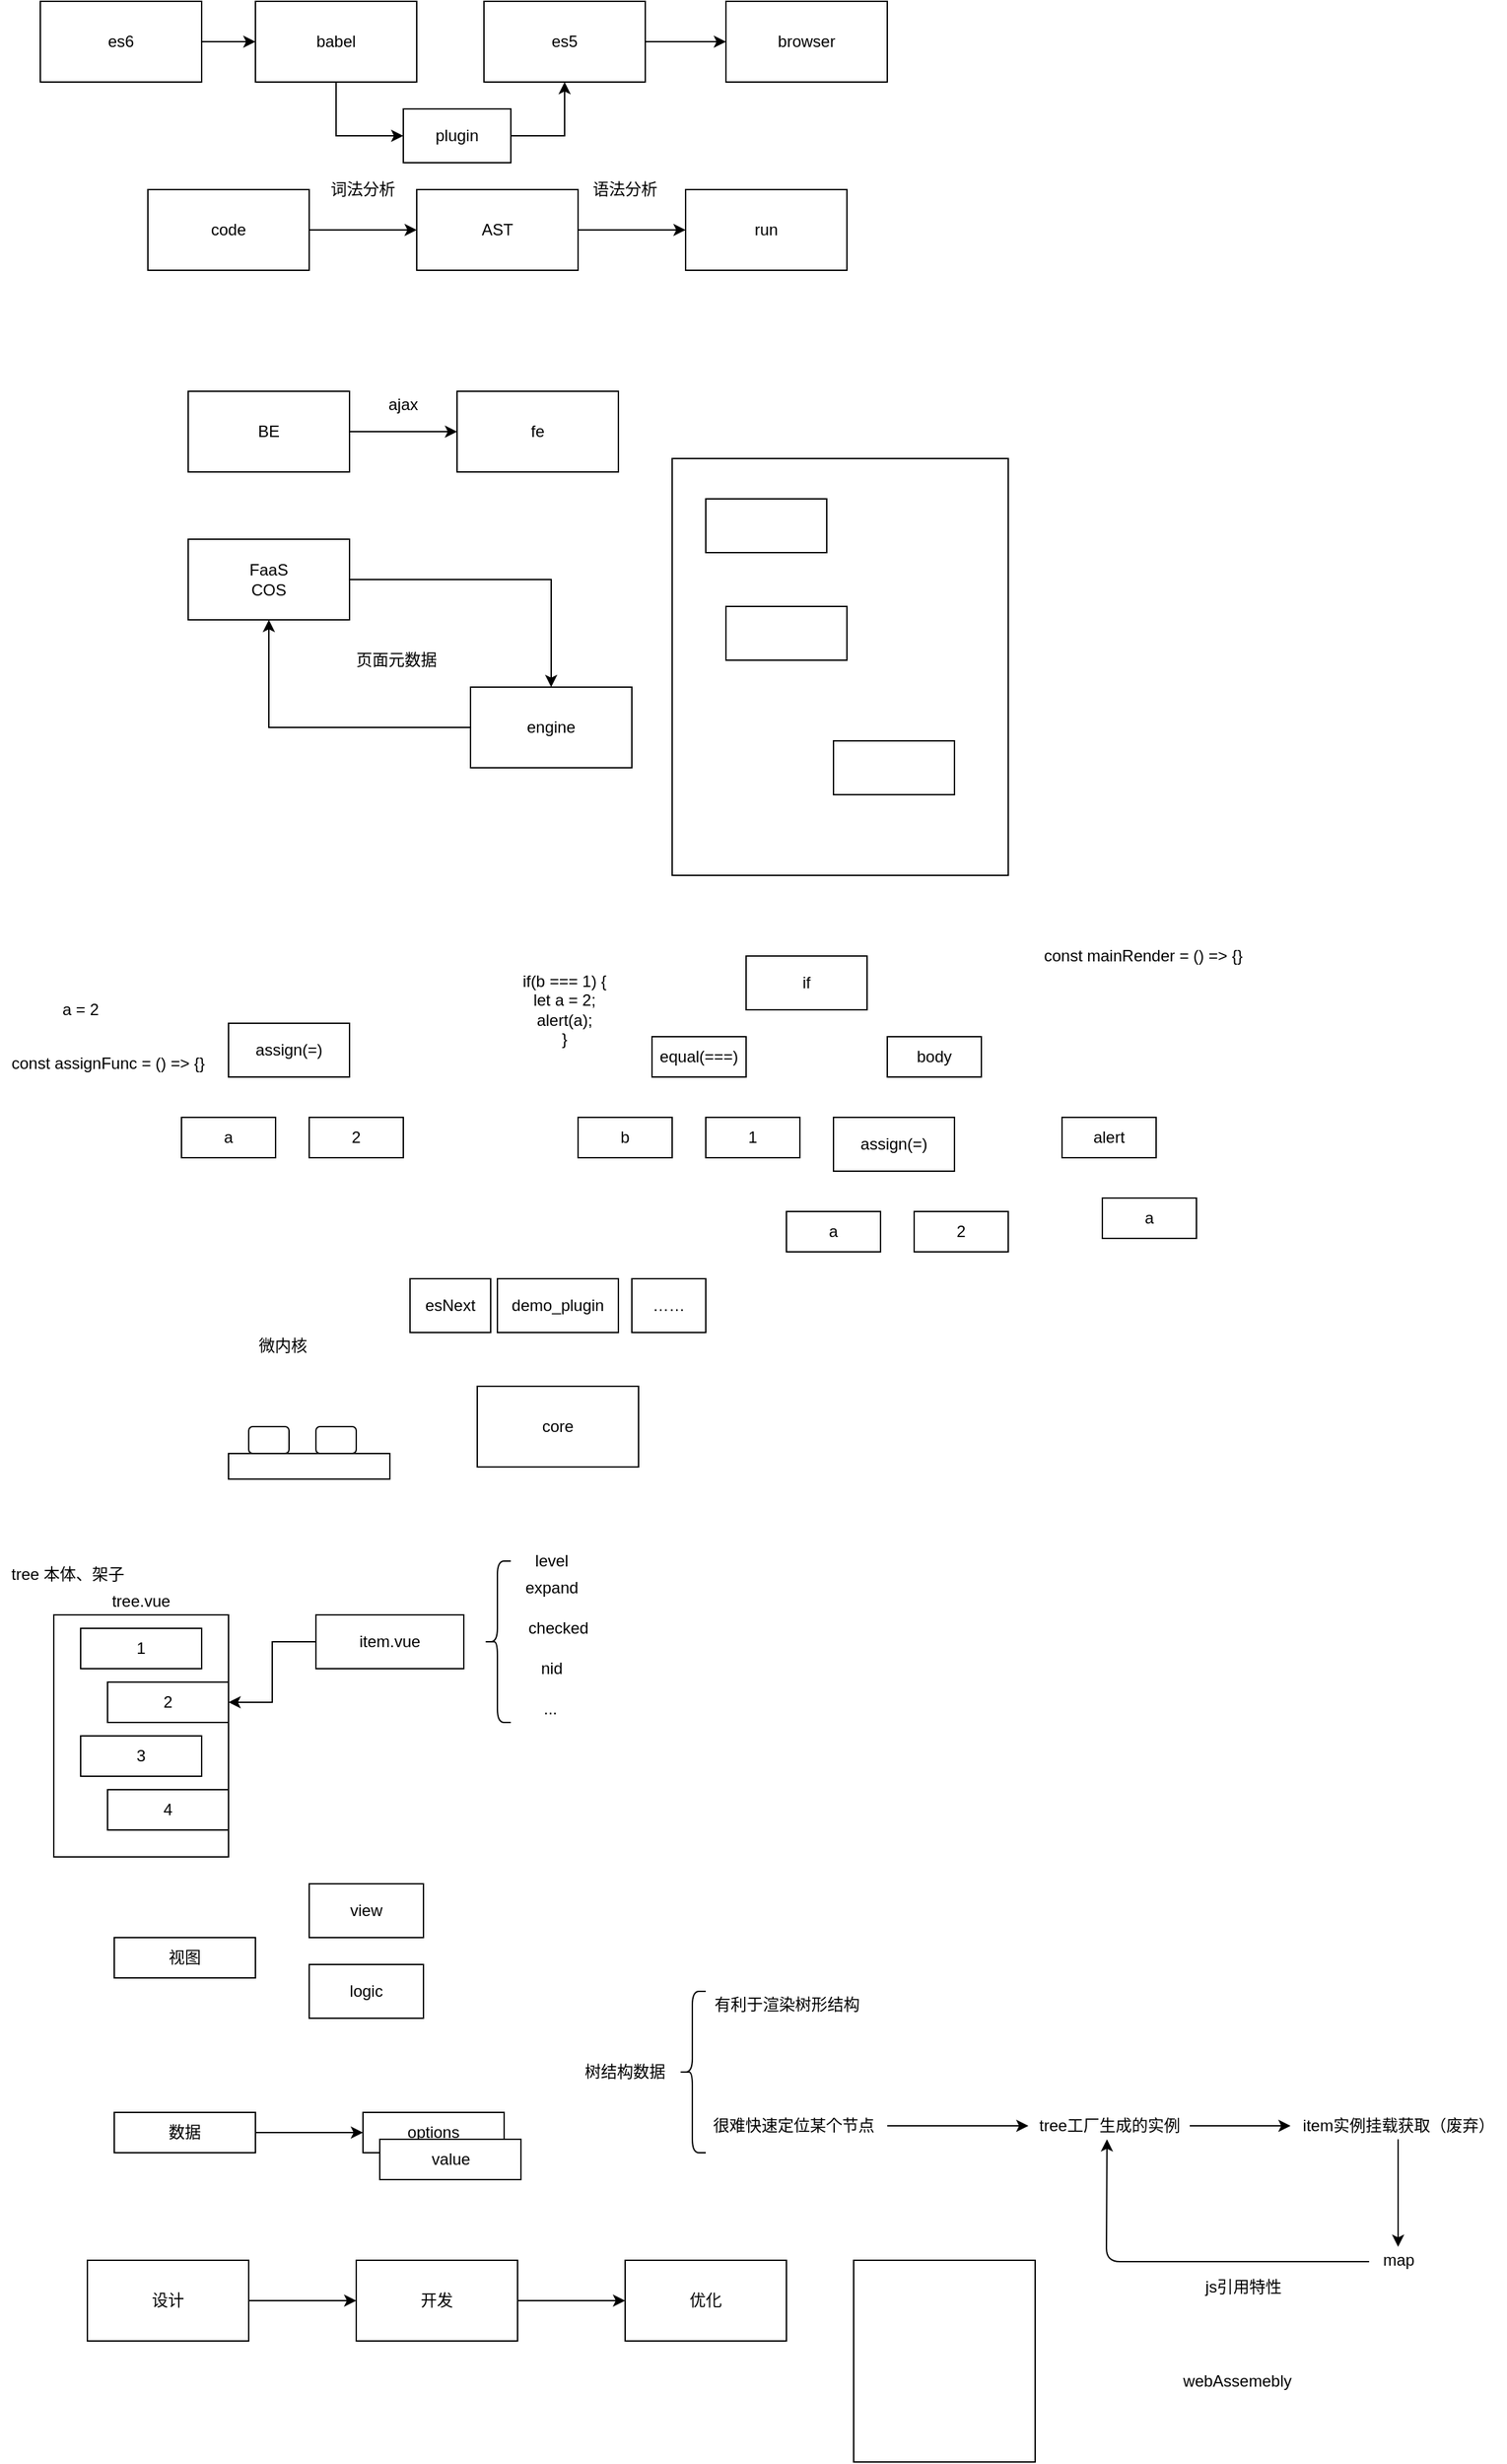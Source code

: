 <mxfile version="14.9.0" type="device"><diagram id="b8Hf1S34I0GWXMrO3z1v" name="Page-1"><mxGraphModel dx="1125" dy="507" grid="1" gridSize="10" guides="1" tooltips="1" connect="1" arrows="1" fold="1" page="1" pageScale="1" pageWidth="827" pageHeight="1169" math="0" shadow="0"><root><mxCell id="0"/><mxCell id="1" parent="0"/><mxCell id="96xepWzQ4lUao4bw-Jzc-5" value="" style="edgeStyle=orthogonalEdgeStyle;rounded=0;orthogonalLoop=1;jettySize=auto;html=1;entryX=0;entryY=0.5;entryDx=0;entryDy=0;" edge="1" parent="1" source="96xepWzQ4lUao4bw-Jzc-1" target="96xepWzQ4lUao4bw-Jzc-51"><mxGeometry relative="1" as="geometry"/></mxCell><mxCell id="96xepWzQ4lUao4bw-Jzc-1" value="babel" style="rounded=0;whiteSpace=wrap;html=1;" vertex="1" parent="1"><mxGeometry x="210" y="60" width="120" height="60" as="geometry"/></mxCell><mxCell id="96xepWzQ4lUao4bw-Jzc-3" value="" style="edgeStyle=orthogonalEdgeStyle;rounded=0;orthogonalLoop=1;jettySize=auto;html=1;" edge="1" parent="1" source="96xepWzQ4lUao4bw-Jzc-2" target="96xepWzQ4lUao4bw-Jzc-1"><mxGeometry relative="1" as="geometry"/></mxCell><mxCell id="96xepWzQ4lUao4bw-Jzc-2" value="es6" style="rounded=0;whiteSpace=wrap;html=1;" vertex="1" parent="1"><mxGeometry x="50" y="60" width="120" height="60" as="geometry"/></mxCell><mxCell id="96xepWzQ4lUao4bw-Jzc-7" value="" style="edgeStyle=orthogonalEdgeStyle;rounded=0;orthogonalLoop=1;jettySize=auto;html=1;" edge="1" parent="1" source="96xepWzQ4lUao4bw-Jzc-4" target="96xepWzQ4lUao4bw-Jzc-6"><mxGeometry relative="1" as="geometry"/></mxCell><mxCell id="96xepWzQ4lUao4bw-Jzc-4" value="es5" style="rounded=0;whiteSpace=wrap;html=1;" vertex="1" parent="1"><mxGeometry x="380" y="60" width="120" height="60" as="geometry"/></mxCell><mxCell id="96xepWzQ4lUao4bw-Jzc-6" value="browser" style="rounded=0;whiteSpace=wrap;html=1;" vertex="1" parent="1"><mxGeometry x="560" y="60" width="120" height="60" as="geometry"/></mxCell><mxCell id="96xepWzQ4lUao4bw-Jzc-11" value="" style="edgeStyle=orthogonalEdgeStyle;rounded=0;orthogonalLoop=1;jettySize=auto;html=1;" edge="1" parent="1" source="96xepWzQ4lUao4bw-Jzc-9" target="96xepWzQ4lUao4bw-Jzc-10"><mxGeometry relative="1" as="geometry"/></mxCell><mxCell id="96xepWzQ4lUao4bw-Jzc-9" value="code" style="rounded=0;whiteSpace=wrap;html=1;" vertex="1" parent="1"><mxGeometry x="130" y="200" width="120" height="60" as="geometry"/></mxCell><mxCell id="96xepWzQ4lUao4bw-Jzc-14" value="" style="edgeStyle=orthogonalEdgeStyle;rounded=0;orthogonalLoop=1;jettySize=auto;html=1;" edge="1" parent="1" source="96xepWzQ4lUao4bw-Jzc-10" target="96xepWzQ4lUao4bw-Jzc-13"><mxGeometry relative="1" as="geometry"/></mxCell><mxCell id="96xepWzQ4lUao4bw-Jzc-10" value="AST" style="rounded=0;whiteSpace=wrap;html=1;" vertex="1" parent="1"><mxGeometry x="330" y="200" width="120" height="60" as="geometry"/></mxCell><mxCell id="96xepWzQ4lUao4bw-Jzc-12" value="词法分析" style="text;html=1;strokeColor=none;fillColor=none;align=center;verticalAlign=middle;whiteSpace=wrap;rounded=0;" vertex="1" parent="1"><mxGeometry x="255" y="190" width="70" height="20" as="geometry"/></mxCell><mxCell id="96xepWzQ4lUao4bw-Jzc-13" value="run" style="whiteSpace=wrap;html=1;rounded=0;" vertex="1" parent="1"><mxGeometry x="530" y="200" width="120" height="60" as="geometry"/></mxCell><mxCell id="96xepWzQ4lUao4bw-Jzc-15" value="语法分析" style="text;html=1;strokeColor=none;fillColor=none;align=center;verticalAlign=middle;whiteSpace=wrap;rounded=0;" vertex="1" parent="1"><mxGeometry x="450" y="190" width="70" height="20" as="geometry"/></mxCell><mxCell id="96xepWzQ4lUao4bw-Jzc-18" value="" style="edgeStyle=orthogonalEdgeStyle;rounded=0;orthogonalLoop=1;jettySize=auto;html=1;" edge="1" parent="1" source="96xepWzQ4lUao4bw-Jzc-16" target="96xepWzQ4lUao4bw-Jzc-17"><mxGeometry relative="1" as="geometry"/></mxCell><mxCell id="96xepWzQ4lUao4bw-Jzc-16" value="BE" style="rounded=0;whiteSpace=wrap;html=1;" vertex="1" parent="1"><mxGeometry x="160" y="350" width="120" height="60" as="geometry"/></mxCell><mxCell id="96xepWzQ4lUao4bw-Jzc-17" value="fe" style="rounded=0;whiteSpace=wrap;html=1;" vertex="1" parent="1"><mxGeometry x="360" y="350" width="120" height="60" as="geometry"/></mxCell><mxCell id="96xepWzQ4lUao4bw-Jzc-19" value="ajax" style="text;html=1;strokeColor=none;fillColor=none;align=center;verticalAlign=middle;whiteSpace=wrap;rounded=0;" vertex="1" parent="1"><mxGeometry x="300" y="350" width="40" height="20" as="geometry"/></mxCell><mxCell id="96xepWzQ4lUao4bw-Jzc-24" value="" style="edgeStyle=orthogonalEdgeStyle;rounded=0;orthogonalLoop=1;jettySize=auto;html=1;entryX=0.5;entryY=1;entryDx=0;entryDy=0;" edge="1" parent="1" source="96xepWzQ4lUao4bw-Jzc-20" target="96xepWzQ4lUao4bw-Jzc-21"><mxGeometry relative="1" as="geometry"><mxPoint x="220" y="530" as="targetPoint"/></mxGeometry></mxCell><mxCell id="96xepWzQ4lUao4bw-Jzc-20" value="engine" style="rounded=0;whiteSpace=wrap;html=1;" vertex="1" parent="1"><mxGeometry x="370" y="570" width="120" height="60" as="geometry"/></mxCell><mxCell id="96xepWzQ4lUao4bw-Jzc-22" value="" style="edgeStyle=orthogonalEdgeStyle;rounded=0;orthogonalLoop=1;jettySize=auto;html=1;" edge="1" parent="1" source="96xepWzQ4lUao4bw-Jzc-21" target="96xepWzQ4lUao4bw-Jzc-20"><mxGeometry relative="1" as="geometry"/></mxCell><mxCell id="96xepWzQ4lUao4bw-Jzc-21" value="FaaS&lt;br&gt;COS" style="rounded=0;whiteSpace=wrap;html=1;" vertex="1" parent="1"><mxGeometry x="160" y="460" width="120" height="60" as="geometry"/></mxCell><mxCell id="96xepWzQ4lUao4bw-Jzc-25" value="" style="rounded=0;whiteSpace=wrap;html=1;" vertex="1" parent="1"><mxGeometry x="520" y="400" width="250" height="310" as="geometry"/></mxCell><mxCell id="96xepWzQ4lUao4bw-Jzc-26" value="" style="rounded=0;whiteSpace=wrap;html=1;" vertex="1" parent="1"><mxGeometry x="545" y="430" width="90" height="40" as="geometry"/></mxCell><mxCell id="96xepWzQ4lUao4bw-Jzc-28" value="" style="rounded=0;whiteSpace=wrap;html=1;" vertex="1" parent="1"><mxGeometry x="560" y="510" width="90" height="40" as="geometry"/></mxCell><mxCell id="96xepWzQ4lUao4bw-Jzc-29" value="" style="rounded=0;whiteSpace=wrap;html=1;" vertex="1" parent="1"><mxGeometry x="640" y="610" width="90" height="40" as="geometry"/></mxCell><mxCell id="96xepWzQ4lUao4bw-Jzc-30" value="页面元数据" style="text;html=1;strokeColor=none;fillColor=none;align=center;verticalAlign=middle;whiteSpace=wrap;rounded=0;" vertex="1" parent="1"><mxGeometry x="275" y="540" width="80" height="20" as="geometry"/></mxCell><mxCell id="96xepWzQ4lUao4bw-Jzc-33" value="a = 2" style="text;html=1;strokeColor=none;fillColor=none;align=center;verticalAlign=middle;whiteSpace=wrap;rounded=0;" vertex="1" parent="1"><mxGeometry x="60" y="800" width="40" height="20" as="geometry"/></mxCell><mxCell id="96xepWzQ4lUao4bw-Jzc-34" value="assign(=)" style="rounded=0;whiteSpace=wrap;html=1;" vertex="1" parent="1"><mxGeometry x="190" y="820" width="90" height="40" as="geometry"/></mxCell><mxCell id="96xepWzQ4lUao4bw-Jzc-35" value="a" style="rounded=0;whiteSpace=wrap;html=1;" vertex="1" parent="1"><mxGeometry x="155" y="890" width="70" height="30" as="geometry"/></mxCell><mxCell id="96xepWzQ4lUao4bw-Jzc-36" value="const assignFunc = () =&amp;gt; {}" style="text;html=1;align=center;verticalAlign=middle;resizable=0;points=[];autosize=1;strokeColor=none;" vertex="1" parent="1"><mxGeometry x="20" y="840" width="160" height="20" as="geometry"/></mxCell><mxCell id="96xepWzQ4lUao4bw-Jzc-37" value="2" style="rounded=0;whiteSpace=wrap;html=1;" vertex="1" parent="1"><mxGeometry x="250" y="890" width="70" height="30" as="geometry"/></mxCell><mxCell id="96xepWzQ4lUao4bw-Jzc-38" value="if(b === 1) {&lt;br&gt;let a = 2;&lt;br&gt;alert(a);&lt;br&gt;}" style="text;html=1;strokeColor=none;fillColor=none;align=center;verticalAlign=middle;whiteSpace=wrap;rounded=0;" vertex="1" parent="1"><mxGeometry x="390" y="800" width="100" height="20" as="geometry"/></mxCell><mxCell id="96xepWzQ4lUao4bw-Jzc-39" value="if" style="rounded=0;whiteSpace=wrap;html=1;" vertex="1" parent="1"><mxGeometry x="575" y="770" width="90" height="40" as="geometry"/></mxCell><mxCell id="96xepWzQ4lUao4bw-Jzc-40" value="equal(===)" style="rounded=0;whiteSpace=wrap;html=1;" vertex="1" parent="1"><mxGeometry x="505" y="830" width="70" height="30" as="geometry"/></mxCell><mxCell id="96xepWzQ4lUao4bw-Jzc-41" value="b" style="rounded=0;whiteSpace=wrap;html=1;" vertex="1" parent="1"><mxGeometry x="450" y="890" width="70" height="30" as="geometry"/></mxCell><mxCell id="96xepWzQ4lUao4bw-Jzc-42" value="1" style="rounded=0;whiteSpace=wrap;html=1;" vertex="1" parent="1"><mxGeometry x="545" y="890" width="70" height="30" as="geometry"/></mxCell><mxCell id="96xepWzQ4lUao4bw-Jzc-43" value="body" style="rounded=0;whiteSpace=wrap;html=1;" vertex="1" parent="1"><mxGeometry x="680" y="830" width="70" height="30" as="geometry"/></mxCell><mxCell id="96xepWzQ4lUao4bw-Jzc-45" value="assign(=)" style="rounded=0;whiteSpace=wrap;html=1;" vertex="1" parent="1"><mxGeometry x="640" y="890" width="90" height="40" as="geometry"/></mxCell><mxCell id="96xepWzQ4lUao4bw-Jzc-46" value="a" style="rounded=0;whiteSpace=wrap;html=1;" vertex="1" parent="1"><mxGeometry x="605" y="960" width="70" height="30" as="geometry"/></mxCell><mxCell id="96xepWzQ4lUao4bw-Jzc-47" value="2" style="rounded=0;whiteSpace=wrap;html=1;" vertex="1" parent="1"><mxGeometry x="700" y="960" width="70" height="30" as="geometry"/></mxCell><mxCell id="96xepWzQ4lUao4bw-Jzc-48" value="alert" style="rounded=0;whiteSpace=wrap;html=1;" vertex="1" parent="1"><mxGeometry x="810" y="890" width="70" height="30" as="geometry"/></mxCell><mxCell id="96xepWzQ4lUao4bw-Jzc-49" value="a" style="rounded=0;whiteSpace=wrap;html=1;" vertex="1" parent="1"><mxGeometry x="840" y="950" width="70" height="30" as="geometry"/></mxCell><mxCell id="96xepWzQ4lUao4bw-Jzc-50" value="const mainRender = () =&amp;gt; {}" style="text;html=1;align=center;verticalAlign=middle;resizable=0;points=[];autosize=1;strokeColor=none;" vertex="1" parent="1"><mxGeometry x="790" y="760" width="160" height="20" as="geometry"/></mxCell><mxCell id="96xepWzQ4lUao4bw-Jzc-52" value="" style="edgeStyle=orthogonalEdgeStyle;rounded=0;orthogonalLoop=1;jettySize=auto;html=1;entryX=0.5;entryY=1;entryDx=0;entryDy=0;exitX=1;exitY=0.5;exitDx=0;exitDy=0;" edge="1" parent="1" source="96xepWzQ4lUao4bw-Jzc-51" target="96xepWzQ4lUao4bw-Jzc-4"><mxGeometry relative="1" as="geometry"/></mxCell><mxCell id="96xepWzQ4lUao4bw-Jzc-51" value="plugin" style="rounded=0;whiteSpace=wrap;html=1;" vertex="1" parent="1"><mxGeometry x="320" y="140" width="80" height="40" as="geometry"/></mxCell><mxCell id="96xepWzQ4lUao4bw-Jzc-55" value="微内核" style="text;html=1;align=center;verticalAlign=middle;resizable=0;points=[];autosize=1;strokeColor=none;" vertex="1" parent="1"><mxGeometry x="205" y="1050" width="50" height="20" as="geometry"/></mxCell><mxCell id="96xepWzQ4lUao4bw-Jzc-56" value="core" style="rounded=0;whiteSpace=wrap;html=1;" vertex="1" parent="1"><mxGeometry x="375" y="1090" width="120" height="60" as="geometry"/></mxCell><mxCell id="96xepWzQ4lUao4bw-Jzc-57" value="esNext" style="rounded=0;whiteSpace=wrap;html=1;" vertex="1" parent="1"><mxGeometry x="325" y="1010" width="60" height="40" as="geometry"/></mxCell><mxCell id="96xepWzQ4lUao4bw-Jzc-58" value="demo_plugin" style="rounded=0;whiteSpace=wrap;html=1;" vertex="1" parent="1"><mxGeometry x="390" y="1010" width="90" height="40" as="geometry"/></mxCell><mxCell id="96xepWzQ4lUao4bw-Jzc-59" value="……" style="rounded=0;whiteSpace=wrap;html=1;" vertex="1" parent="1"><mxGeometry x="490" y="1010" width="55" height="40" as="geometry"/></mxCell><mxCell id="96xepWzQ4lUao4bw-Jzc-60" value="" style="rounded=0;whiteSpace=wrap;html=1;" vertex="1" parent="1"><mxGeometry x="190" y="1140" width="120" height="19" as="geometry"/></mxCell><mxCell id="96xepWzQ4lUao4bw-Jzc-61" value="" style="rounded=1;whiteSpace=wrap;html=1;" vertex="1" parent="1"><mxGeometry x="205" y="1120" width="30" height="20" as="geometry"/></mxCell><mxCell id="96xepWzQ4lUao4bw-Jzc-62" value="" style="rounded=1;whiteSpace=wrap;html=1;" vertex="1" parent="1"><mxGeometry x="255" y="1120" width="30" height="20" as="geometry"/></mxCell><mxCell id="96xepWzQ4lUao4bw-Jzc-63" value="tree 本体、架子" style="text;html=1;align=center;verticalAlign=middle;resizable=0;points=[];autosize=1;strokeColor=none;" vertex="1" parent="1"><mxGeometry x="20" y="1220" width="100" height="20" as="geometry"/></mxCell><mxCell id="96xepWzQ4lUao4bw-Jzc-64" value="" style="rounded=0;whiteSpace=wrap;html=1;" vertex="1" parent="1"><mxGeometry x="60" y="1260" width="130" height="180" as="geometry"/></mxCell><mxCell id="96xepWzQ4lUao4bw-Jzc-65" value="tree.vue" style="text;html=1;strokeColor=none;fillColor=none;align=center;verticalAlign=middle;whiteSpace=wrap;rounded=0;" vertex="1" parent="1"><mxGeometry x="105" y="1240" width="40" height="20" as="geometry"/></mxCell><mxCell id="96xepWzQ4lUao4bw-Jzc-66" value="1" style="rounded=0;whiteSpace=wrap;html=1;" vertex="1" parent="1"><mxGeometry x="80" y="1270" width="90" height="30" as="geometry"/></mxCell><mxCell id="96xepWzQ4lUao4bw-Jzc-67" value="2" style="rounded=0;whiteSpace=wrap;html=1;" vertex="1" parent="1"><mxGeometry x="100" y="1310" width="90" height="30" as="geometry"/></mxCell><mxCell id="96xepWzQ4lUao4bw-Jzc-68" value="3" style="rounded=0;whiteSpace=wrap;html=1;" vertex="1" parent="1"><mxGeometry x="80" y="1350" width="90" height="30" as="geometry"/></mxCell><mxCell id="96xepWzQ4lUao4bw-Jzc-69" value="4" style="rounded=0;whiteSpace=wrap;html=1;" vertex="1" parent="1"><mxGeometry x="100" y="1390" width="90" height="30" as="geometry"/></mxCell><mxCell id="96xepWzQ4lUao4bw-Jzc-71" value="" style="edgeStyle=orthogonalEdgeStyle;rounded=0;orthogonalLoop=1;jettySize=auto;html=1;entryX=1;entryY=0.5;entryDx=0;entryDy=0;" edge="1" parent="1" source="96xepWzQ4lUao4bw-Jzc-70" target="96xepWzQ4lUao4bw-Jzc-67"><mxGeometry relative="1" as="geometry"/></mxCell><mxCell id="96xepWzQ4lUao4bw-Jzc-70" value="item.vue" style="rounded=0;whiteSpace=wrap;html=1;" vertex="1" parent="1"><mxGeometry x="255" y="1260" width="110" height="40" as="geometry"/></mxCell><mxCell id="96xepWzQ4lUao4bw-Jzc-72" value="" style="shape=curlyBracket;whiteSpace=wrap;html=1;rounded=1;" vertex="1" parent="1"><mxGeometry x="380" y="1220" width="20" height="120" as="geometry"/></mxCell><mxCell id="96xepWzQ4lUao4bw-Jzc-74" value="level" style="text;html=1;align=center;verticalAlign=middle;resizable=0;points=[];autosize=1;strokeColor=none;" vertex="1" parent="1"><mxGeometry x="410" y="1210" width="40" height="20" as="geometry"/></mxCell><mxCell id="96xepWzQ4lUao4bw-Jzc-76" value="expand" style="text;html=1;align=center;verticalAlign=middle;resizable=0;points=[];autosize=1;strokeColor=none;" vertex="1" parent="1"><mxGeometry x="405" y="1230" width="50" height="20" as="geometry"/></mxCell><mxCell id="96xepWzQ4lUao4bw-Jzc-77" value="checked" style="text;html=1;align=center;verticalAlign=middle;resizable=0;points=[];autosize=1;strokeColor=none;" vertex="1" parent="1"><mxGeometry x="405" y="1260" width="60" height="20" as="geometry"/></mxCell><mxCell id="96xepWzQ4lUao4bw-Jzc-78" value="nid" style="text;html=1;align=center;verticalAlign=middle;resizable=0;points=[];autosize=1;strokeColor=none;" vertex="1" parent="1"><mxGeometry x="415" y="1290" width="30" height="20" as="geometry"/></mxCell><mxCell id="96xepWzQ4lUao4bw-Jzc-79" value="..." style="text;html=1;align=center;verticalAlign=middle;resizable=0;points=[];autosize=1;strokeColor=none;" vertex="1" parent="1"><mxGeometry x="414" y="1320" width="30" height="20" as="geometry"/></mxCell><mxCell id="96xepWzQ4lUao4bw-Jzc-80" value="view" style="rounded=0;whiteSpace=wrap;html=1;" vertex="1" parent="1"><mxGeometry x="250" y="1460" width="85" height="40" as="geometry"/></mxCell><mxCell id="96xepWzQ4lUao4bw-Jzc-81" value="logic" style="rounded=0;whiteSpace=wrap;html=1;" vertex="1" parent="1"><mxGeometry x="250" y="1520" width="85" height="40" as="geometry"/></mxCell><mxCell id="96xepWzQ4lUao4bw-Jzc-82" value="视图" style="rounded=0;whiteSpace=wrap;html=1;" vertex="1" parent="1"><mxGeometry x="105" y="1500" width="105" height="30" as="geometry"/></mxCell><mxCell id="96xepWzQ4lUao4bw-Jzc-85" value="" style="edgeStyle=orthogonalEdgeStyle;rounded=0;orthogonalLoop=1;jettySize=auto;html=1;" edge="1" parent="1" source="96xepWzQ4lUao4bw-Jzc-83" target="96xepWzQ4lUao4bw-Jzc-84"><mxGeometry relative="1" as="geometry"/></mxCell><mxCell id="96xepWzQ4lUao4bw-Jzc-83" value="数据" style="rounded=0;whiteSpace=wrap;html=1;" vertex="1" parent="1"><mxGeometry x="105" y="1630" width="105" height="30" as="geometry"/></mxCell><mxCell id="96xepWzQ4lUao4bw-Jzc-84" value="options" style="rounded=0;whiteSpace=wrap;html=1;" vertex="1" parent="1"><mxGeometry x="290" y="1630" width="105" height="30" as="geometry"/></mxCell><mxCell id="96xepWzQ4lUao4bw-Jzc-86" value="value" style="rounded=0;whiteSpace=wrap;html=1;" vertex="1" parent="1"><mxGeometry x="302.5" y="1650" width="105" height="30" as="geometry"/></mxCell><mxCell id="96xepWzQ4lUao4bw-Jzc-87" value="树结构数据" style="text;html=1;strokeColor=none;fillColor=none;align=center;verticalAlign=middle;whiteSpace=wrap;rounded=0;" vertex="1" parent="1"><mxGeometry x="440" y="1590" width="90" height="20" as="geometry"/></mxCell><mxCell id="96xepWzQ4lUao4bw-Jzc-88" value="" style="shape=curlyBracket;whiteSpace=wrap;html=1;rounded=1;" vertex="1" parent="1"><mxGeometry x="525" y="1540" width="20" height="120" as="geometry"/></mxCell><mxCell id="96xepWzQ4lUao4bw-Jzc-89" value="有利于渲染树形结构" style="text;html=1;align=center;verticalAlign=middle;resizable=0;points=[];autosize=1;strokeColor=none;" vertex="1" parent="1"><mxGeometry x="545" y="1540" width="120" height="20" as="geometry"/></mxCell><mxCell id="96xepWzQ4lUao4bw-Jzc-92" value="" style="edgeStyle=orthogonalEdgeStyle;rounded=0;orthogonalLoop=1;jettySize=auto;html=1;" edge="1" parent="1" source="96xepWzQ4lUao4bw-Jzc-90" target="96xepWzQ4lUao4bw-Jzc-91"><mxGeometry relative="1" as="geometry"/></mxCell><mxCell id="96xepWzQ4lUao4bw-Jzc-90" value="很难快速定位某个节点" style="text;html=1;align=center;verticalAlign=middle;resizable=0;points=[];autosize=1;strokeColor=none;" vertex="1" parent="1"><mxGeometry x="540" y="1630" width="140" height="20" as="geometry"/></mxCell><mxCell id="96xepWzQ4lUao4bw-Jzc-99" value="" style="edgeStyle=orthogonalEdgeStyle;rounded=0;orthogonalLoop=1;jettySize=auto;html=1;" edge="1" parent="1" source="96xepWzQ4lUao4bw-Jzc-91" target="96xepWzQ4lUao4bw-Jzc-98"><mxGeometry relative="1" as="geometry"/></mxCell><mxCell id="96xepWzQ4lUao4bw-Jzc-91" value="tree工厂生成的实例" style="text;html=1;align=center;verticalAlign=middle;resizable=0;points=[];autosize=1;strokeColor=none;" vertex="1" parent="1"><mxGeometry x="785" y="1630" width="120" height="20" as="geometry"/></mxCell><mxCell id="96xepWzQ4lUao4bw-Jzc-95" value="" style="edgeStyle=orthogonalEdgeStyle;rounded=0;orthogonalLoop=1;jettySize=auto;html=1;" edge="1" parent="1" source="96xepWzQ4lUao4bw-Jzc-93" target="96xepWzQ4lUao4bw-Jzc-94"><mxGeometry relative="1" as="geometry"/></mxCell><mxCell id="96xepWzQ4lUao4bw-Jzc-93" value="设计" style="rounded=0;whiteSpace=wrap;html=1;" vertex="1" parent="1"><mxGeometry x="85" y="1740" width="120" height="60" as="geometry"/></mxCell><mxCell id="96xepWzQ4lUao4bw-Jzc-97" value="" style="edgeStyle=orthogonalEdgeStyle;rounded=0;orthogonalLoop=1;jettySize=auto;html=1;" edge="1" parent="1" source="96xepWzQ4lUao4bw-Jzc-94" target="96xepWzQ4lUao4bw-Jzc-96"><mxGeometry relative="1" as="geometry"/></mxCell><mxCell id="96xepWzQ4lUao4bw-Jzc-94" value="开发" style="rounded=0;whiteSpace=wrap;html=1;" vertex="1" parent="1"><mxGeometry x="285" y="1740" width="120" height="60" as="geometry"/></mxCell><mxCell id="96xepWzQ4lUao4bw-Jzc-96" value="优化" style="rounded=0;whiteSpace=wrap;html=1;" vertex="1" parent="1"><mxGeometry x="485" y="1740" width="120" height="60" as="geometry"/></mxCell><mxCell id="96xepWzQ4lUao4bw-Jzc-101" value="" style="edgeStyle=orthogonalEdgeStyle;rounded=0;orthogonalLoop=1;jettySize=auto;html=1;" edge="1" parent="1" source="96xepWzQ4lUao4bw-Jzc-98" target="96xepWzQ4lUao4bw-Jzc-100"><mxGeometry relative="1" as="geometry"/></mxCell><mxCell id="96xepWzQ4lUao4bw-Jzc-98" value="item实例挂载获取（废弃）" style="text;html=1;align=center;verticalAlign=middle;resizable=0;points=[];autosize=1;strokeColor=none;" vertex="1" parent="1"><mxGeometry x="980" y="1630" width="160" height="20" as="geometry"/></mxCell><mxCell id="96xepWzQ4lUao4bw-Jzc-100" value="map" style="text;html=1;align=center;verticalAlign=middle;resizable=0;points=[];autosize=1;strokeColor=none;" vertex="1" parent="1"><mxGeometry x="1040" y="1730" width="40" height="20" as="geometry"/></mxCell><mxCell id="96xepWzQ4lUao4bw-Jzc-102" value="" style="endArrow=classic;html=1;exitX=-0.039;exitY=0.55;exitDx=0;exitDy=0;exitPerimeter=0;entryX=0.487;entryY=1;entryDx=0;entryDy=0;entryPerimeter=0;" edge="1" parent="1" source="96xepWzQ4lUao4bw-Jzc-100" target="96xepWzQ4lUao4bw-Jzc-91"><mxGeometry width="50" height="50" relative="1" as="geometry"><mxPoint x="990" y="1670" as="sourcePoint"/><mxPoint x="1040" y="1620" as="targetPoint"/><Array as="points"><mxPoint x="843" y="1741"/></Array></mxGeometry></mxCell><mxCell id="96xepWzQ4lUao4bw-Jzc-103" value="js引用特性" style="text;html=1;strokeColor=none;fillColor=none;align=center;verticalAlign=middle;whiteSpace=wrap;rounded=0;" vertex="1" parent="1"><mxGeometry x="910" y="1750" width="70" height="20" as="geometry"/></mxCell><mxCell id="96xepWzQ4lUao4bw-Jzc-104" value="" style="rounded=0;whiteSpace=wrap;html=1;" vertex="1" parent="1"><mxGeometry x="655" y="1740" width="135" height="150" as="geometry"/></mxCell><mxCell id="96xepWzQ4lUao4bw-Jzc-105" value="webAssemebly" style="text;html=1;align=center;verticalAlign=middle;resizable=0;points=[];autosize=1;strokeColor=none;" vertex="1" parent="1"><mxGeometry x="890" y="1820" width="100" height="20" as="geometry"/></mxCell></root></mxGraphModel></diagram></mxfile>
